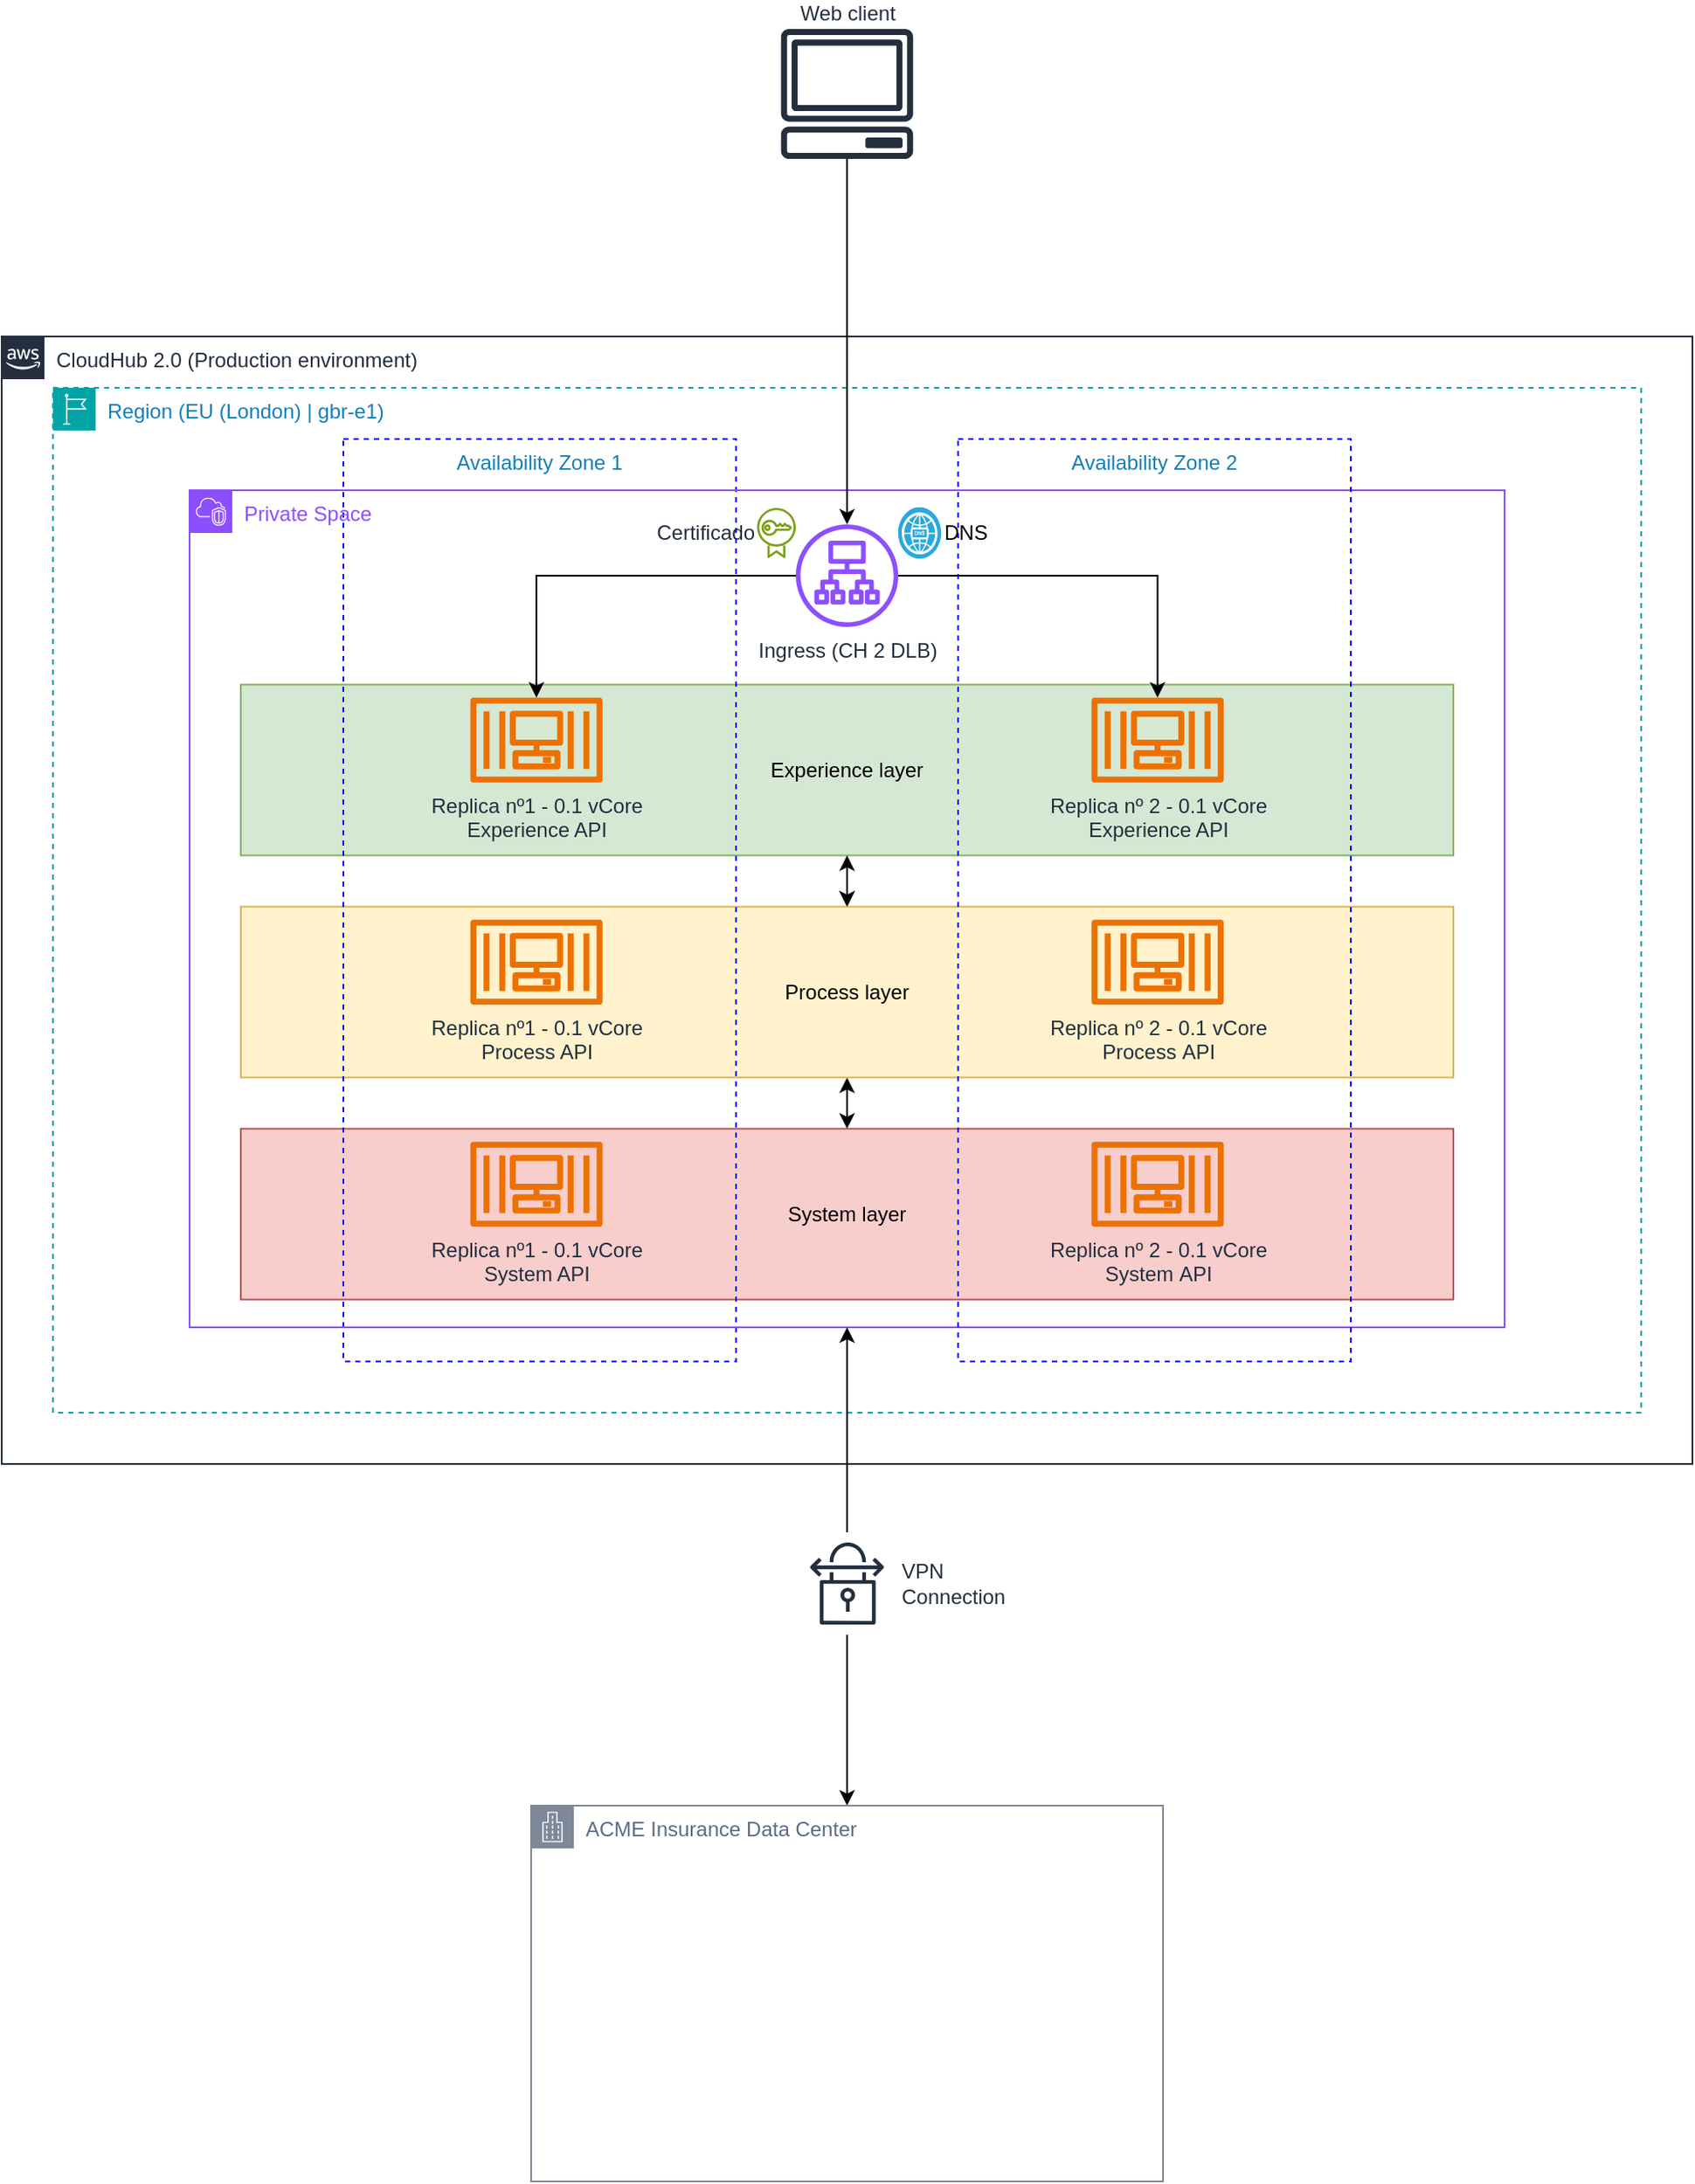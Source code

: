 <mxfile version="24.4.6" type="device">
  <diagram id="Ht1M8jgEwFfnCIfOTk4-" name="Page-1">
    <mxGraphModel dx="1687" dy="1705" grid="1" gridSize="10" guides="1" tooltips="1" connect="1" arrows="1" fold="1" page="1" pageScale="1" pageWidth="1169" pageHeight="827" math="0" shadow="0">
      <root>
        <mxCell id="0" />
        <mxCell id="1" parent="0" />
        <mxCell id="wB2CTsfBuIStc93l_LuM-56" style="edgeStyle=orthogonalEdgeStyle;rounded=0;orthogonalLoop=1;jettySize=auto;html=1;entryX=0.5;entryY=0;entryDx=0;entryDy=0;" edge="1" parent="1" source="wB2CTsfBuIStc93l_LuM-50" target="wB2CTsfBuIStc93l_LuM-49">
          <mxGeometry relative="1" as="geometry" />
        </mxCell>
        <mxCell id="wB2CTsfBuIStc93l_LuM-23" value="CloudHub 2.0 (Production environment)" style="points=[[0,0],[0.25,0],[0.5,0],[0.75,0],[1,0],[1,0.25],[1,0.5],[1,0.75],[1,1],[0.75,1],[0.5,1],[0.25,1],[0,1],[0,0.75],[0,0.5],[0,0.25]];outlineConnect=0;gradientColor=none;html=1;whiteSpace=wrap;fontSize=12;fontStyle=0;container=1;pointerEvents=0;collapsible=0;recursiveResize=0;shape=mxgraph.aws4.group;grIcon=mxgraph.aws4.group_aws_cloud_alt;strokeColor=#232F3E;fillColor=none;verticalAlign=top;align=left;spacingLeft=30;fontColor=#232F3E;dashed=0;" vertex="1" parent="1">
          <mxGeometry x="180" y="100" width="990" height="660" as="geometry" />
        </mxCell>
        <mxCell id="wB2CTsfBuIStc93l_LuM-24" value="Region (EU (London) | gbr-e1)" style="points=[[0,0],[0.25,0],[0.5,0],[0.75,0],[1,0],[1,0.25],[1,0.5],[1,0.75],[1,1],[0.75,1],[0.5,1],[0.25,1],[0,1],[0,0.75],[0,0.5],[0,0.25]];outlineConnect=0;gradientColor=none;html=1;whiteSpace=wrap;fontSize=12;fontStyle=0;container=1;pointerEvents=0;collapsible=0;recursiveResize=0;shape=mxgraph.aws4.group;grIcon=mxgraph.aws4.group_region;strokeColor=#00A4A6;fillColor=none;verticalAlign=top;align=left;spacingLeft=30;fontColor=#147EBA;dashed=1;" vertex="1" parent="wB2CTsfBuIStc93l_LuM-23">
          <mxGeometry x="30" y="30" width="930" height="600" as="geometry" />
        </mxCell>
        <mxCell id="wB2CTsfBuIStc93l_LuM-48" value="System layer" style="fillColor=#f8cecc;strokeColor=#b85450;dashed=0;verticalAlign=middle;fontStyle=0;whiteSpace=wrap;html=1;labelPosition=center;verticalLabelPosition=middle;align=center;" vertex="1" parent="wB2CTsfBuIStc93l_LuM-24">
          <mxGeometry x="110" y="433.75" width="710" height="100" as="geometry" />
        </mxCell>
        <mxCell id="wB2CTsfBuIStc93l_LuM-62" style="edgeStyle=orthogonalEdgeStyle;rounded=0;orthogonalLoop=1;jettySize=auto;html=1;entryX=0.5;entryY=0;entryDx=0;entryDy=0;startArrow=classic;startFill=1;" edge="1" parent="wB2CTsfBuIStc93l_LuM-24" source="wB2CTsfBuIStc93l_LuM-47" target="wB2CTsfBuIStc93l_LuM-48">
          <mxGeometry relative="1" as="geometry" />
        </mxCell>
        <mxCell id="wB2CTsfBuIStc93l_LuM-68" value="" style="edgeStyle=orthogonalEdgeStyle;rounded=0;orthogonalLoop=1;jettySize=auto;html=1;startArrow=classic;startFill=1;" edge="1" parent="wB2CTsfBuIStc93l_LuM-24" source="wB2CTsfBuIStc93l_LuM-47" target="wB2CTsfBuIStc93l_LuM-46">
          <mxGeometry relative="1" as="geometry" />
        </mxCell>
        <mxCell id="wB2CTsfBuIStc93l_LuM-47" value="Process layer" style="fillColor=#fff2cc;strokeColor=#d6b656;dashed=0;verticalAlign=middle;fontStyle=0;whiteSpace=wrap;html=1;labelPosition=center;verticalLabelPosition=middle;align=center;" vertex="1" parent="wB2CTsfBuIStc93l_LuM-24">
          <mxGeometry x="110" y="303.75" width="710" height="100" as="geometry" />
        </mxCell>
        <mxCell id="wB2CTsfBuIStc93l_LuM-61" style="edgeStyle=orthogonalEdgeStyle;rounded=0;orthogonalLoop=1;jettySize=auto;html=1;entryX=0.5;entryY=0;entryDx=0;entryDy=0;" edge="1" parent="wB2CTsfBuIStc93l_LuM-24" source="wB2CTsfBuIStc93l_LuM-46" target="wB2CTsfBuIStc93l_LuM-47">
          <mxGeometry relative="1" as="geometry" />
        </mxCell>
        <mxCell id="wB2CTsfBuIStc93l_LuM-46" value="Experience layer" style="fillColor=#d5e8d4;strokeColor=#82b366;dashed=0;verticalAlign=middle;fontStyle=0;whiteSpace=wrap;html=1;labelPosition=center;verticalLabelPosition=middle;align=center;" vertex="1" parent="wB2CTsfBuIStc93l_LuM-24">
          <mxGeometry x="110" y="173.75" width="710" height="100" as="geometry" />
        </mxCell>
        <mxCell id="wB2CTsfBuIStc93l_LuM-41" value="Availability Zone 1" style="fillColor=none;strokeColor=#0000FF;dashed=1;verticalAlign=top;fontStyle=0;fontColor=#147EBA;whiteSpace=wrap;html=1;" vertex="1" parent="wB2CTsfBuIStc93l_LuM-24">
          <mxGeometry x="170" y="30" width="230" height="540" as="geometry" />
        </mxCell>
        <mxCell id="wB2CTsfBuIStc93l_LuM-26" value="Replica nº1 - 0.1 vCore&lt;div&gt;Experience API&lt;/div&gt;" style="sketch=0;outlineConnect=0;fontColor=#232F3E;gradientColor=none;fillColor=#ED7100;strokeColor=none;dashed=0;verticalLabelPosition=bottom;verticalAlign=top;align=center;html=1;fontSize=12;fontStyle=0;aspect=fixed;pointerEvents=1;shape=mxgraph.aws4.container_3;" vertex="1" parent="wB2CTsfBuIStc93l_LuM-24">
          <mxGeometry x="244.43" y="181.25" width="77.42" height="50" as="geometry" />
        </mxCell>
        <mxCell id="wB2CTsfBuIStc93l_LuM-27" value="Replica nº 2 - 0.1 vCore&lt;div&gt;Experience API&lt;/div&gt;" style="sketch=0;outlineConnect=0;fontColor=#232F3E;gradientColor=none;fillColor=#ED7100;strokeColor=none;dashed=0;verticalLabelPosition=bottom;verticalAlign=top;align=center;html=1;fontSize=12;fontStyle=0;aspect=fixed;pointerEvents=1;shape=mxgraph.aws4.container_3;" vertex="1" parent="wB2CTsfBuIStc93l_LuM-24">
          <mxGeometry x="608.14" y="181.25" width="77.42" height="50" as="geometry" />
        </mxCell>
        <mxCell id="wB2CTsfBuIStc93l_LuM-29" value="Replica nº1 - 0.1 vCore&lt;div&gt;Process API&lt;/div&gt;" style="sketch=0;outlineConnect=0;fontColor=#232F3E;gradientColor=none;fillColor=#ED7100;strokeColor=none;dashed=0;verticalLabelPosition=bottom;verticalAlign=top;align=center;html=1;fontSize=12;fontStyle=0;aspect=fixed;pointerEvents=1;shape=mxgraph.aws4.container_3;" vertex="1" parent="wB2CTsfBuIStc93l_LuM-24">
          <mxGeometry x="244.43" y="311.25" width="77.42" height="50" as="geometry" />
        </mxCell>
        <mxCell id="wB2CTsfBuIStc93l_LuM-30" value="Replica nº 2 - 0.1 vCore&lt;br&gt;&lt;div&gt;&lt;span style=&quot;background-color: initial;&quot;&gt;Process&lt;/span&gt;&lt;span style=&quot;background-color: initial;&quot;&gt;&amp;nbsp;&lt;/span&gt;API&lt;/div&gt;" style="sketch=0;outlineConnect=0;fontColor=#232F3E;gradientColor=none;fillColor=#ED7100;strokeColor=none;dashed=0;verticalLabelPosition=bottom;verticalAlign=top;align=center;html=1;fontSize=12;fontStyle=0;aspect=fixed;pointerEvents=1;shape=mxgraph.aws4.container_3;" vertex="1" parent="wB2CTsfBuIStc93l_LuM-24">
          <mxGeometry x="608.14" y="311.25" width="77.42" height="50" as="geometry" />
        </mxCell>
        <mxCell id="wB2CTsfBuIStc93l_LuM-32" value="Replica nº1 - 0.1 vCore&lt;br&gt;&lt;div&gt;System API&lt;/div&gt;" style="sketch=0;outlineConnect=0;fontColor=#232F3E;gradientColor=none;fillColor=#ED7100;strokeColor=none;dashed=0;verticalLabelPosition=bottom;verticalAlign=top;align=center;html=1;fontSize=12;fontStyle=0;aspect=fixed;pointerEvents=1;shape=mxgraph.aws4.container_3;" vertex="1" parent="wB2CTsfBuIStc93l_LuM-24">
          <mxGeometry x="244.43" y="441.25" width="77.42" height="50" as="geometry" />
        </mxCell>
        <mxCell id="wB2CTsfBuIStc93l_LuM-33" value="Replica nº 2 - 0.1 vCore&lt;br&gt;&lt;div&gt;&lt;span style=&quot;background-color: initial;&quot;&gt;System&lt;/span&gt;&lt;span style=&quot;background-color: initial;&quot;&gt;&amp;nbsp;&lt;/span&gt;API&lt;/div&gt;" style="sketch=0;outlineConnect=0;fontColor=#232F3E;gradientColor=none;fillColor=#ED7100;strokeColor=none;dashed=0;verticalLabelPosition=bottom;verticalAlign=top;align=center;html=1;fontSize=12;fontStyle=0;aspect=fixed;pointerEvents=1;shape=mxgraph.aws4.container_3;" vertex="1" parent="wB2CTsfBuIStc93l_LuM-24">
          <mxGeometry x="608.14" y="441.25" width="77.42" height="50" as="geometry" />
        </mxCell>
        <mxCell id="wB2CTsfBuIStc93l_LuM-52" value="Private Space" style="points=[[0,0],[0.25,0],[0.5,0],[0.75,0],[1,0],[1,0.25],[1,0.5],[1,0.75],[1,1],[0.75,1],[0.5,1],[0.25,1],[0,1],[0,0.75],[0,0.5],[0,0.25]];outlineConnect=0;gradientColor=none;html=1;whiteSpace=wrap;fontSize=12;fontStyle=0;container=1;pointerEvents=0;collapsible=0;recursiveResize=0;shape=mxgraph.aws4.group;grIcon=mxgraph.aws4.group_vpc2;strokeColor=#8C4FFF;fillColor=none;verticalAlign=top;align=left;spacingLeft=30;fontColor=#8C4FFF;dashed=0;labelBackgroundColor=none;" vertex="1" parent="wB2CTsfBuIStc93l_LuM-24">
          <mxGeometry x="80" y="60" width="770" height="490" as="geometry" />
        </mxCell>
        <mxCell id="wB2CTsfBuIStc93l_LuM-58" value="Ingress (CH 2 DLB)" style="sketch=0;outlineConnect=0;fontColor=#232F3E;gradientColor=none;fillColor=#8C4FFF;strokeColor=none;dashed=0;verticalLabelPosition=bottom;verticalAlign=top;align=center;html=1;fontSize=12;fontStyle=0;aspect=fixed;pointerEvents=1;shape=mxgraph.aws4.application_load_balancer;" vertex="1" parent="wB2CTsfBuIStc93l_LuM-52">
          <mxGeometry x="355" y="20" width="60" height="60" as="geometry" />
        </mxCell>
        <mxCell id="wB2CTsfBuIStc93l_LuM-67" value="Certificado" style="sketch=0;outlineConnect=0;fontColor=#232F3E;gradientColor=none;fillColor=#7AA116;strokeColor=none;dashed=0;verticalLabelPosition=middle;verticalAlign=middle;align=right;html=1;fontSize=12;fontStyle=0;aspect=fixed;pointerEvents=1;shape=mxgraph.aws4.certificate_manager;labelPosition=left;" vertex="1" parent="wB2CTsfBuIStc93l_LuM-52">
          <mxGeometry x="332.31" y="10" width="22.69" height="30" as="geometry" />
        </mxCell>
        <mxCell id="wB2CTsfBuIStc93l_LuM-70" value="DNS" style="fillColor=#28A8E0;verticalLabelPosition=middle;sketch=0;html=1;strokeColor=#ffffff;verticalAlign=middle;align=left;points=[[0.145,0.145,0],[0.5,0,0],[0.855,0.145,0],[1,0.5,0],[0.855,0.855,0],[0.5,1,0],[0.145,0.855,0],[0,0.5,0]];pointerEvents=1;shape=mxgraph.cisco_safe.compositeIcon;bgIcon=ellipse;resIcon=mxgraph.cisco_safe.capability.dns;labelPosition=right;" vertex="1" parent="wB2CTsfBuIStc93l_LuM-52">
          <mxGeometry x="415" y="10" width="25" height="30" as="geometry" />
        </mxCell>
        <mxCell id="wB2CTsfBuIStc93l_LuM-64" style="edgeStyle=orthogonalEdgeStyle;rounded=0;orthogonalLoop=1;jettySize=auto;html=1;" edge="1" parent="wB2CTsfBuIStc93l_LuM-24" source="wB2CTsfBuIStc93l_LuM-58" target="wB2CTsfBuIStc93l_LuM-26">
          <mxGeometry relative="1" as="geometry" />
        </mxCell>
        <mxCell id="wB2CTsfBuIStc93l_LuM-65" style="edgeStyle=orthogonalEdgeStyle;rounded=0;orthogonalLoop=1;jettySize=auto;html=1;" edge="1" parent="wB2CTsfBuIStc93l_LuM-24" source="wB2CTsfBuIStc93l_LuM-58" target="wB2CTsfBuIStc93l_LuM-27">
          <mxGeometry relative="1" as="geometry" />
        </mxCell>
        <mxCell id="wB2CTsfBuIStc93l_LuM-43" value="Availability Zone 2" style="fillColor=none;strokeColor=#0000FF;dashed=1;verticalAlign=top;fontStyle=0;fontColor=#147EBA;whiteSpace=wrap;html=1;" vertex="1" parent="wB2CTsfBuIStc93l_LuM-24">
          <mxGeometry x="530" y="30" width="230" height="540" as="geometry" />
        </mxCell>
        <mxCell id="wB2CTsfBuIStc93l_LuM-49" value="ACME Insurance Data Center" style="points=[[0,0],[0.25,0],[0.5,0],[0.75,0],[1,0],[1,0.25],[1,0.5],[1,0.75],[1,1],[0.75,1],[0.5,1],[0.25,1],[0,1],[0,0.75],[0,0.5],[0,0.25]];outlineConnect=0;gradientColor=none;html=1;whiteSpace=wrap;fontSize=12;fontStyle=0;container=1;pointerEvents=0;collapsible=0;recursiveResize=0;shape=mxgraph.aws4.group;grIcon=mxgraph.aws4.group_corporate_data_center;strokeColor=#7D8998;fillColor=none;verticalAlign=top;align=left;spacingLeft=30;fontColor=#5A6C86;dashed=0;" vertex="1" parent="1">
          <mxGeometry x="490" y="960" width="370" height="220" as="geometry" />
        </mxCell>
        <mxCell id="wB2CTsfBuIStc93l_LuM-69" style="edgeStyle=orthogonalEdgeStyle;rounded=0;orthogonalLoop=1;jettySize=auto;html=1;entryX=0.5;entryY=1;entryDx=0;entryDy=0;" edge="1" parent="1" source="wB2CTsfBuIStc93l_LuM-50" target="wB2CTsfBuIStc93l_LuM-52">
          <mxGeometry relative="1" as="geometry" />
        </mxCell>
        <mxCell id="wB2CTsfBuIStc93l_LuM-66" style="edgeStyle=orthogonalEdgeStyle;rounded=0;orthogonalLoop=1;jettySize=auto;html=1;" edge="1" parent="1" source="wB2CTsfBuIStc93l_LuM-63" target="wB2CTsfBuIStc93l_LuM-58">
          <mxGeometry relative="1" as="geometry" />
        </mxCell>
        <mxCell id="wB2CTsfBuIStc93l_LuM-63" value="Web client" style="sketch=0;outlineConnect=0;fontColor=#232F3E;gradientColor=none;fillColor=#232F3D;strokeColor=none;dashed=0;verticalLabelPosition=top;verticalAlign=bottom;align=center;html=1;fontSize=12;fontStyle=0;aspect=fixed;pointerEvents=1;shape=mxgraph.aws4.client;labelPosition=center;" vertex="1" parent="1">
          <mxGeometry x="636" y="-80" width="78" height="76" as="geometry" />
        </mxCell>
        <mxCell id="wB2CTsfBuIStc93l_LuM-50" value="VPN&#xa;Connection" style="sketch=0;outlineConnect=0;fontColor=#232F3E;gradientColor=none;strokeColor=#232F3E;fillColor=#ffffff;dashed=0;verticalLabelPosition=middle;verticalAlign=middle;align=left;html=1;fontSize=12;fontStyle=0;aspect=fixed;shape=mxgraph.aws4.resourceIcon;resIcon=mxgraph.aws4.vpn_connection;labelPosition=right;" vertex="1" parent="1">
          <mxGeometry x="645" y="800" width="60" height="60" as="geometry" />
        </mxCell>
      </root>
    </mxGraphModel>
  </diagram>
</mxfile>
